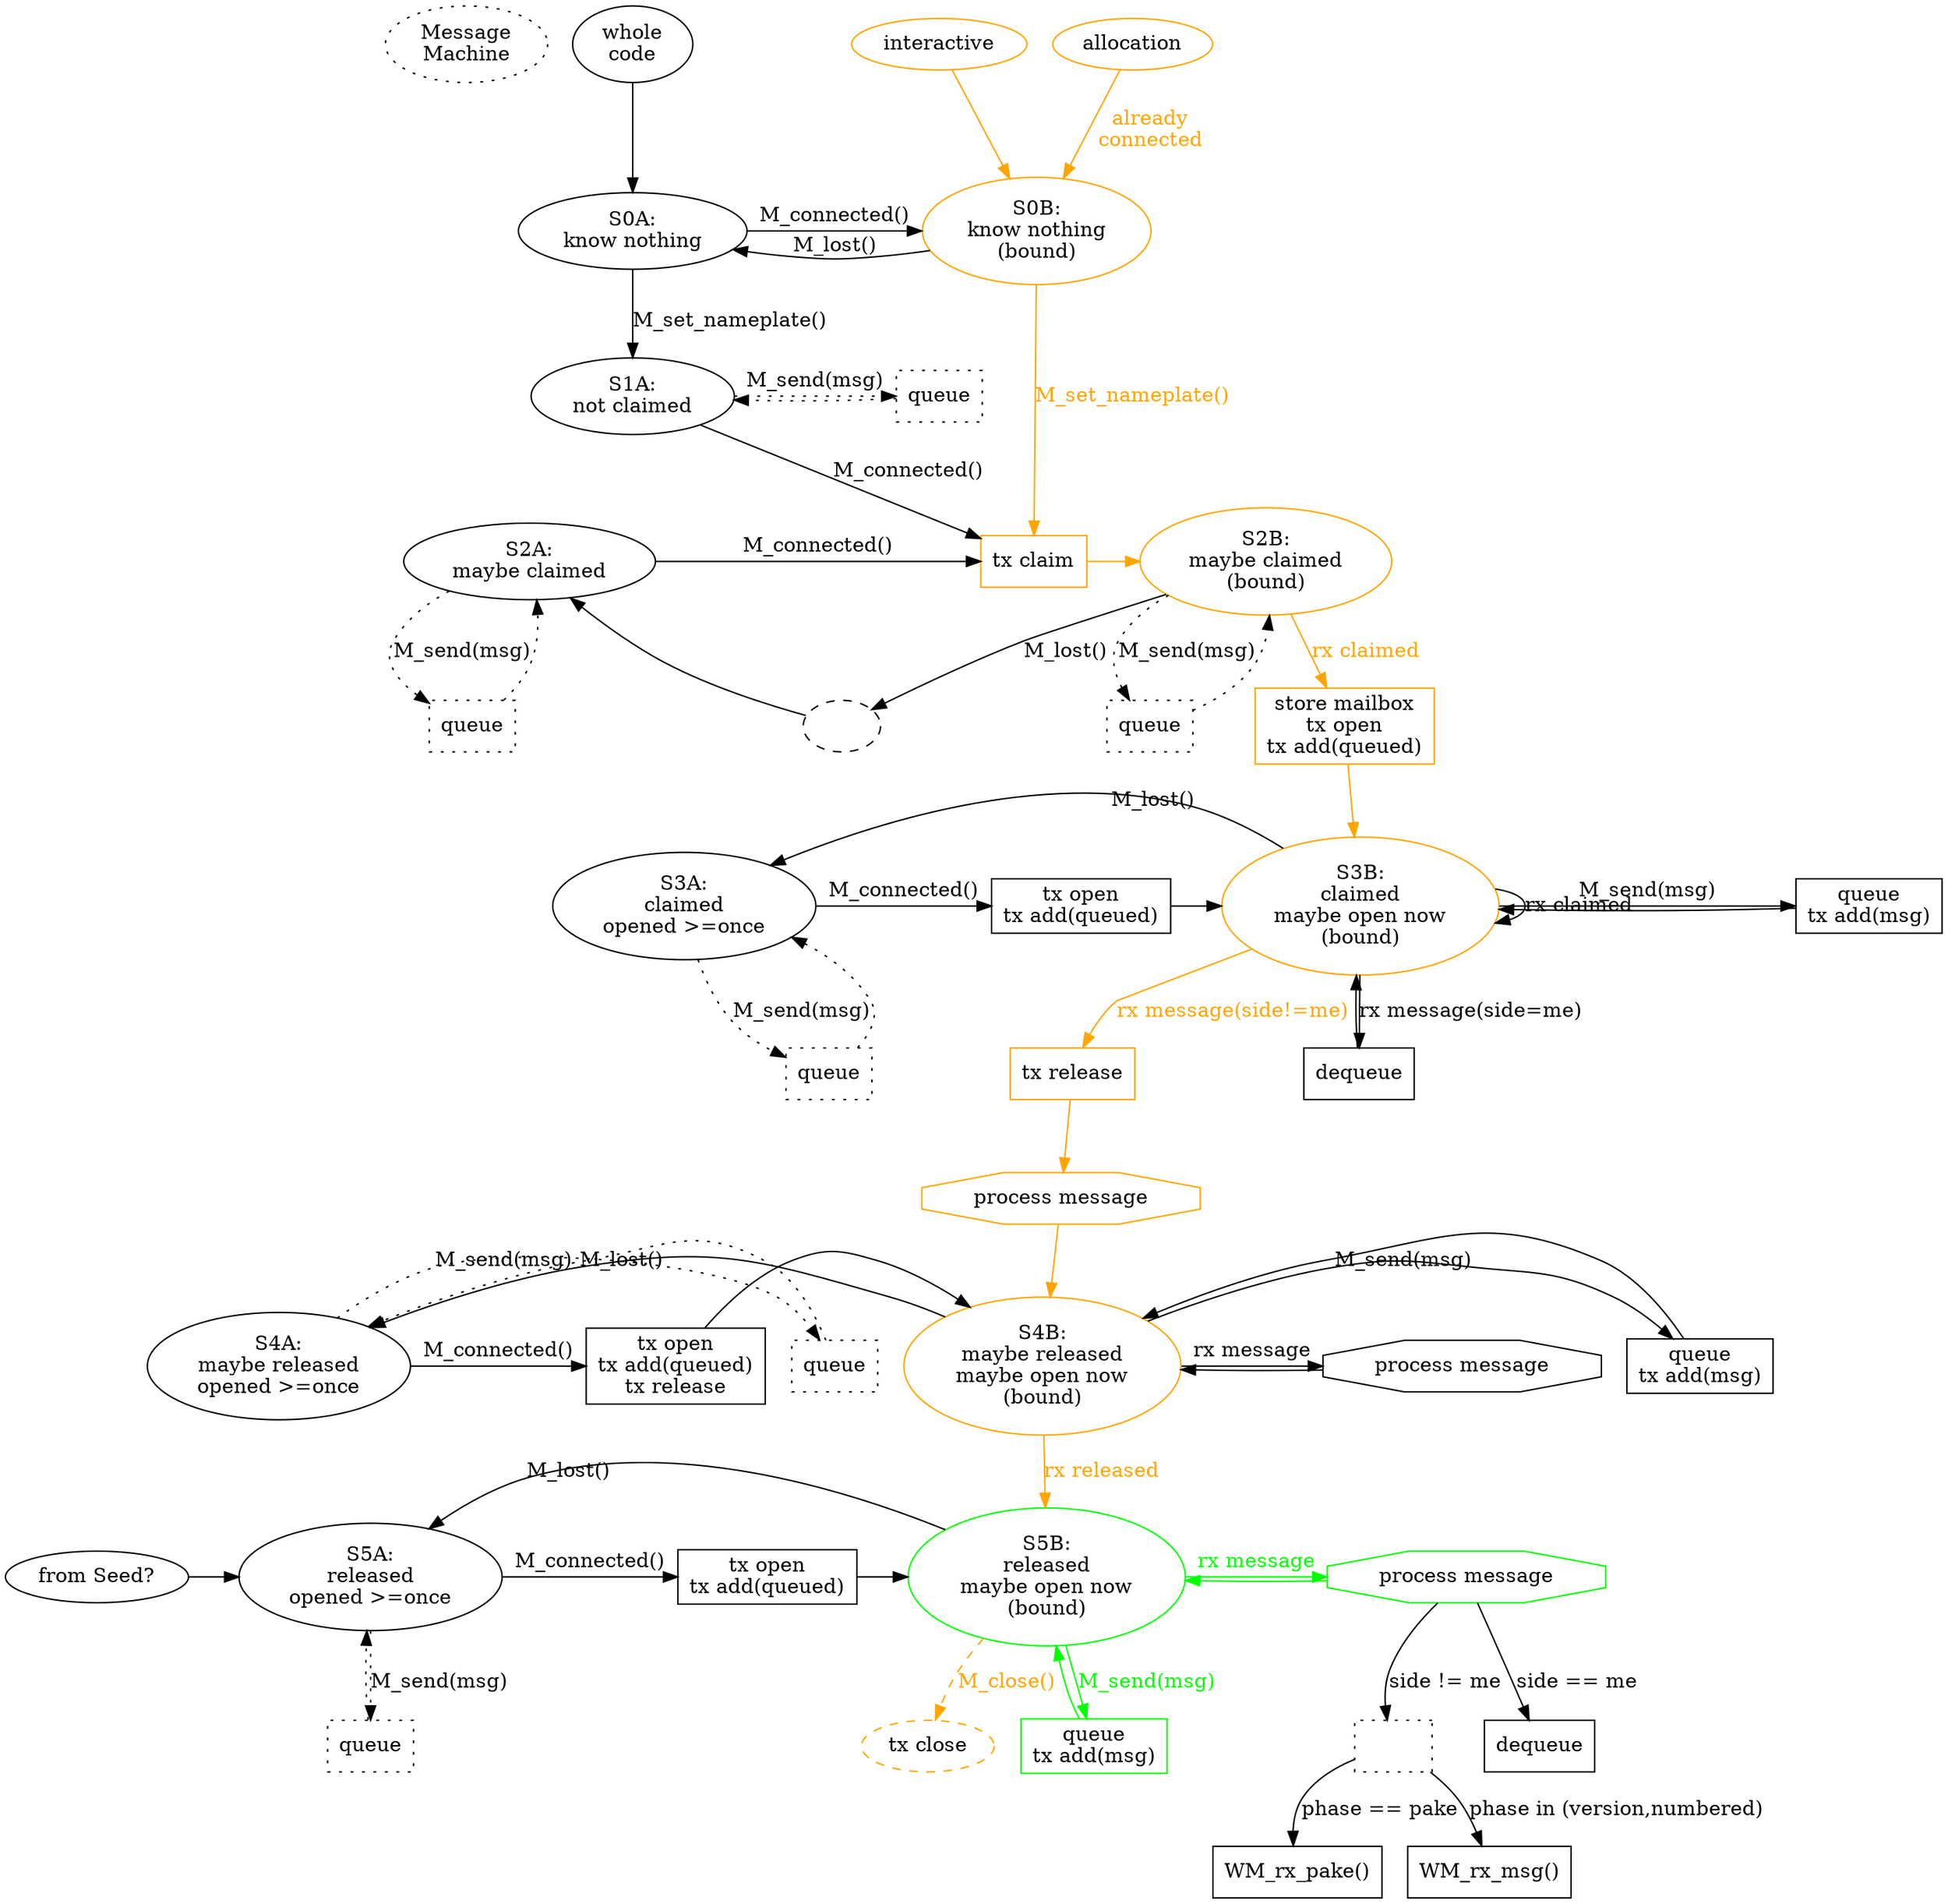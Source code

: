 digraph {
        /* new idea */

        {rank=same; M_title M_entry_whole_code M_entry_allocation M_entry_interactive}
        M_entry_whole_code [label="whole\ncode"]
        M_entry_whole_code -> M_S0A
        M_title [label="Message\nMachine" style="dotted"]

        M_entry_allocation [label="allocation" color="orange"]
        M_entry_allocation -> M_S0B [label="already\nconnected" color="orange" fontcolor="orange"]
        M_entry_interactive [label="interactive" color="orange"]
        M_entry_interactive -> M_S0B [color="orange"]

        {rank=same; M_S0A M_S0B}
        M_S0A [label="S0A:\nknow nothing"]
        M_S0B [label="S0B:\nknow nothing\n(bound)" color="orange"]
        M_S0A -> M_S0B [label="M_connected()"]
        M_S0B -> M_S0A [label="M_lost()"]

        M_S0A -> M_S1A [label="M_set_nameplate()"]
        M_S0B -> M_P2_claim [label="M_set_nameplate()" color="orange" fontcolor="orange"]

        {rank=same; M_S1A M_P1A_queue}
        M_S0B -> M_S2B [style="invis"]
        M_S1A -> M_S2A [style="invis"]
        M_S1A [label="S1A:\nnot claimed"]
        M_S1A -> M_P2_claim [label="M_connected()"]
        M_S1A -> M_P1A_queue [label="M_send(msg)" style="dotted"]
        M_P1A_queue [shape="box" label="queue" style="dotted"]
        M_P1A_queue -> M_S1A [style="dotted"]

        {rank=same; M_S2B M_S2A M_P2_claim}
        M_S2A [label="S2A:\nmaybe claimed"]
        M_S2B [label="S2B:\nmaybe claimed\n(bound)" color="orange"]
        #M_S2B -> M_SrB [label="M_close()" style="dashed"]
        #M_SrB [label="SrB" style="dashed"]
        #M_S2A -> M_SrA [label="M_close()" style="dashed"]
        #M_SrA [label="SrA" style="dashed"]

        M_S2A -> M_P2_claim [label="M_connected()"]
        #M_S2B -> M_S2A [label="M_lost()"] # causes bad layout
        M_S2B -> foo [label="M_lost()"]
        foo [label="" style="dashed"]
        foo -> M_S2A

        M_P2_claim [shape="box" label="tx claim" color="orange"]
        M_P2_claim -> M_S2B [color="orange"]
        M_S2A -> M_P2C_queue [label="M_send(msg)" style="dotted"]
        M_P2C_queue [shape="box" label="queue" style="dotted"]
        M_P2C_queue -> M_S2A [style="dotted"]
        M_S2B -> M_P2B_queue [label="M_send(msg)" style="dotted"]
        M_P2B_queue [shape="box" label="queue" style="dotted"]
        M_P2B_queue -> M_S2B [style="dotted"]

        M_S1A -> M_S3A [label="(none)" style="invis"]
        M_S2B -> M_P_open [label="rx claimed" color="orange" fontcolor="orange"]
        M_P_open [shape="box" label="store mailbox\ntx open\ntx add(queued)" color="orange"]
        M_P_open -> M_S3B [color="orange"]

        {rank=same; M_S3A M_S3B M_P3_open M_P3_send}
        M_S3A [label="S3A:\nclaimed\nopened >=once"]
        M_S3B [label="S3B:\nclaimed\nmaybe open now\n(bound)" color="orange"]
        M_S3A -> M_P3_open [label="M_connected()"]
        M_S3B -> M_S3A [label="M_lost()"]
        M_P3_open [shape="box" label="tx open\ntx add(queued)"]
        M_P3_open -> M_S3B
        M_S3B -> M_S3B [label="rx claimed"]
        M_S3B -> M_P3_send [label="M_send(msg)"]
        M_P3_send [shape="box" label="queue\ntx add(msg)"]
        M_P3_send -> M_S3B
        M_S3A -> M_P3_queue [label="M_send(msg)" style="dotted"]
        M_P3_queue [shape="box" label="queue" style="dotted"]
        M_P3_queue -> M_S3A [style="dotted"]

        M_S3A -> M_S4A [label="(none)" style="invis"]
        M_S3B -> M_P3_process_ours [label="rx message(side=me)"]
        M_P3_process_ours [shape="box" label="dequeue"]
        M_P3_process_ours -> M_S3B
        M_S3B -> M_P3_process_theirs1 [label="rx message(side!=me)" color="orange" fontcolor="orange"]
        M_P3_process_theirs1 [shape="box" label="tx release" color="orange"]
        M_P3_process_theirs1 -> M_P3_process_theirs2 [color="orange"]
        M_P3_process_theirs2 [shape="octagon" label="process message" color="orange"]
        /* pay attention to the race here: this process_message() will
        deliver msg_pake to the WormholeMachine, which will compute_key() and
        M_send(version), and we're in between M_S1A (where M_send gets
        queued) and M_S3A (where M_send gets sent and queued), and we're no
        longer passing through the M_P3_open phase (which drains the queue).
        So there's a real possibility of the outbound msg_version getting
        dropped on the floor, or put in a queue but never delivered. */
        M_P3_process_theirs2 -> M_S4B [color="orange"]

        {rank=same; M_S4A M_P4_release M_S4B M_P4_process M_P4_send M_P4_queue}
        M_S4A [label="S4A:\nmaybe released\nopened >=once\n"]

        M_S4B [label="S4B:\nmaybe released\nmaybe open now\n(bound)" color="orange"]
        M_S4A -> M_P4_release [label="M_connected()"]
        M_P4_release [shape="box" label="tx open\ntx add(queued)\ntx release"]
        M_S4B -> M_P4_send [label="M_send(msg)"]
        M_P4_send [shape="box" label="queue\ntx add(msg)"]
        M_P4_send -> M_S4B
        M_S4A -> M_P4_queue [label="M_send(msg)" style="dotted"]
        M_P4_queue [shape="box" label="queue" style="dotted"]
        M_P4_queue -> M_S4A [style="dotted"]

        M_P4_release -> M_S4B
        M_S4B -> M_S4A [label="M_lost()"]
        M_S4B -> M_P4_process [label="rx message"]
        M_P4_process [shape="octagon" label="process message"]
        M_P4_process -> M_S4B

        M_S4A -> M_S5A [label="(none)" style="invis"]
        M_S4B -> M_S5B [label="rx released" color="orange" fontcolor="orange"]

        seed [label="from Seed?"]
        M_S3A -> seed [style="invis"]
        M_S4A -> seed [style="invis"]
        seed -> M_S5A
        {rank=same; seed M_S5A M_S5B M_P5_open M_process}
        M_S5A [label="S5A:\nreleased\nopened >=once"]
        M_S5B [label="S5B:\nreleased\nmaybe open now\n(bound)" color="green"]
        M_S5A -> M_P5_open [label="M_connected()"]
        M_P5_open [shape="box" label="tx open\ntx add(queued)"]
        M_P5_open -> M_S5B
        M_S5B -> M_S5A [label="M_lost()"]
        M_S5B -> M_process [label="rx message" color="green" fontcolor="green"]
        M_process [shape="octagon" label="process message" color="green"]
        M_process -> M_S5B [color="green"]
        M_S5B -> M_P5_send [label="M_send(msg)" color="green" fontcolor="green"]
        M_P5_send [shape="box" label="queue\ntx add(msg)" color="green"]
        M_P5_send -> M_S5B [color="green"]
        M_S5A -> M_P5_queue [label="M_send(msg)" style="dotted"]
        M_P5_queue [shape="box" label="queue" style="dotted"]
        M_P5_queue -> M_S5A [style="dotted"]
        M_S5B -> M_CcB_P_close [label="M_close()" style="dashed" color="orange" fontcolor="orange"]
        M_CcB_P_close [label="tx close" style="dashed" color="orange"]

        M_process [shape="octagon" label="process message"]
        M_process_me [shape="box" label="dequeue"]
        M_process -> M_process_me [label="side == me"]
        M_process_them [shape="box" label="" style="dotted"]
        M_process -> M_process_them [label="side != me"]
        M_process_them -> M_process_pake [label="phase == pake"]
        M_process_pake [shape="box" label="WM_rx_pake()"]
        M_process_them -> M_process_other [label="phase in (version,numbered)"]
        M_process_other [shape="box" label="WM_rx_msg()"]

}
